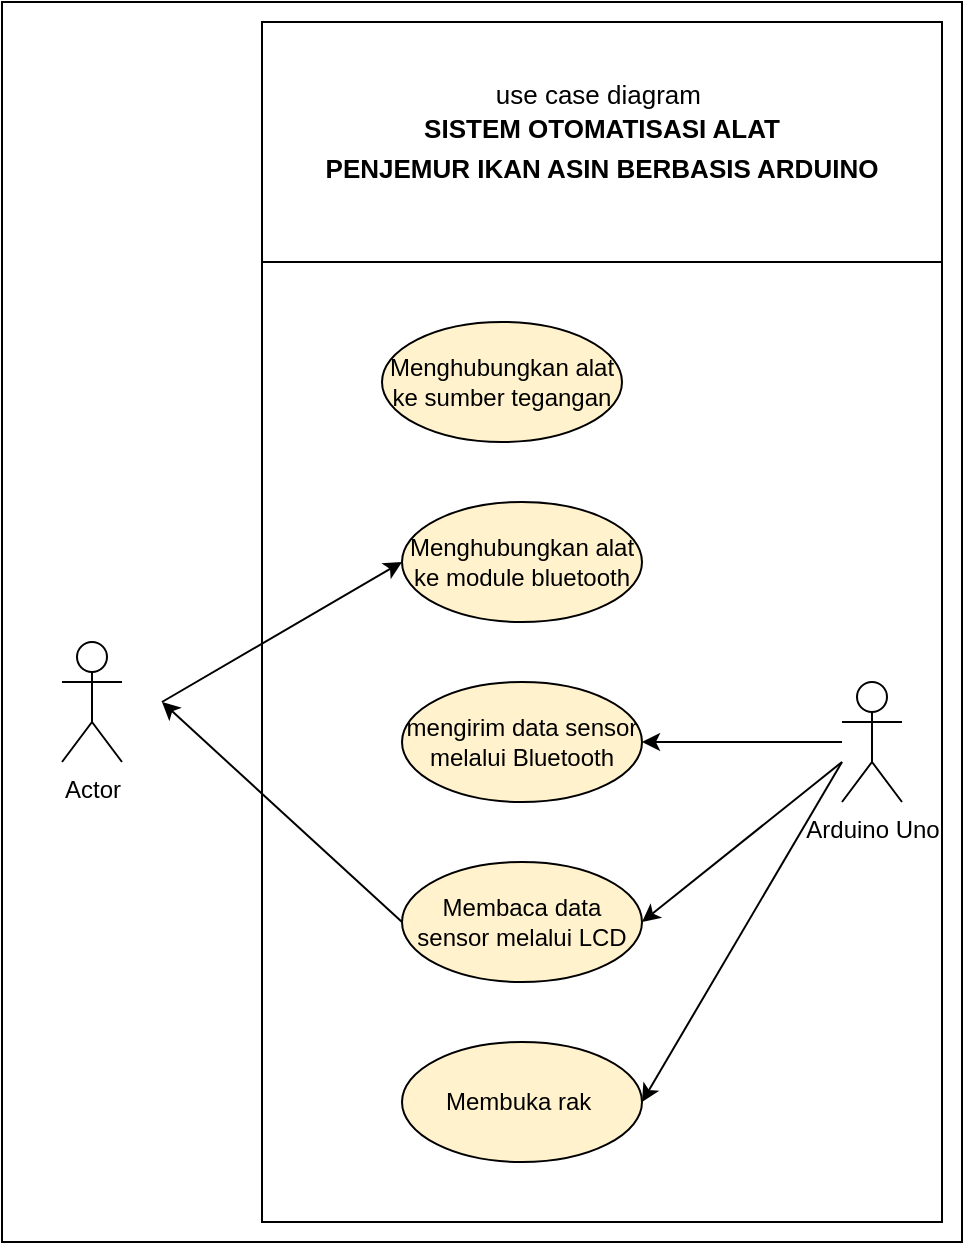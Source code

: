 <mxfile version="14.7.4" type="github">
  <diagram id="c0w3LG_GEWhb0oFGmLNv" name="Page-1">
    <mxGraphModel dx="1240" dy="1872" grid="1" gridSize="10" guides="1" tooltips="1" connect="1" arrows="1" fold="1" page="1" pageScale="1" pageWidth="827" pageHeight="1169" math="0" shadow="0">
      <root>
        <mxCell id="0" />
        <mxCell id="1" parent="0" />
        <mxCell id="qmF7-Bl5wFrc3c5ChrHK-14" value="" style="rounded=0;whiteSpace=wrap;html=1;strokeColor=#000000;" parent="1" vertex="1">
          <mxGeometry x="190" y="-60" width="480" height="620" as="geometry" />
        </mxCell>
        <mxCell id="qmF7-Bl5wFrc3c5ChrHK-11" value="" style="rounded=0;whiteSpace=wrap;html=1;strokeColor=#000000;" parent="1" vertex="1">
          <mxGeometry x="320" y="70" width="340" height="480" as="geometry" />
        </mxCell>
        <mxCell id="qmF7-Bl5wFrc3c5ChrHK-1" value="Menghubungkan alat ke module bluetooth" style="ellipse;whiteSpace=wrap;html=1;fillColor=#fff2cc;" parent="1" vertex="1">
          <mxGeometry x="390" y="190" width="120" height="60" as="geometry" />
        </mxCell>
        <mxCell id="qmF7-Bl5wFrc3c5ChrHK-2" value="mengirim data sensor melalui Bluetooth" style="ellipse;whiteSpace=wrap;html=1;fillColor=#fff2cc;" parent="1" vertex="1">
          <mxGeometry x="390" y="280" width="120" height="60" as="geometry" />
        </mxCell>
        <mxCell id="qmF7-Bl5wFrc3c5ChrHK-3" value="Membaca data sensor melalui LCD" style="ellipse;whiteSpace=wrap;html=1;fillColor=#fff2cc;" parent="1" vertex="1">
          <mxGeometry x="390" y="370" width="120" height="60" as="geometry" />
        </mxCell>
        <mxCell id="qmF7-Bl5wFrc3c5ChrHK-4" value="Actor" style="shape=umlActor;verticalLabelPosition=bottom;verticalAlign=top;html=1;outlineConnect=0;strokeColor=#000000;" parent="1" vertex="1">
          <mxGeometry x="220" y="260" width="30" height="60" as="geometry" />
        </mxCell>
        <mxCell id="qmF7-Bl5wFrc3c5ChrHK-5" value="Arduino Uno" style="shape=umlActor;verticalLabelPosition=bottom;verticalAlign=top;html=1;outlineConnect=0;strokeColor=#000000;" parent="1" vertex="1">
          <mxGeometry x="610" y="280" width="30" height="60" as="geometry" />
        </mxCell>
        <mxCell id="qmF7-Bl5wFrc3c5ChrHK-7" value="" style="endArrow=classic;html=1;entryX=0;entryY=0.5;entryDx=0;entryDy=0;" parent="1" target="qmF7-Bl5wFrc3c5ChrHK-1" edge="1">
          <mxGeometry width="50" height="50" relative="1" as="geometry">
            <mxPoint x="270" y="290" as="sourcePoint" />
            <mxPoint x="440" y="230" as="targetPoint" />
          </mxGeometry>
        </mxCell>
        <mxCell id="qmF7-Bl5wFrc3c5ChrHK-9" value="" style="endArrow=classic;html=1;entryX=1;entryY=0.5;entryDx=0;entryDy=0;" parent="1" source="qmF7-Bl5wFrc3c5ChrHK-5" target="qmF7-Bl5wFrc3c5ChrHK-2" edge="1">
          <mxGeometry width="50" height="50" relative="1" as="geometry">
            <mxPoint x="390" y="280" as="sourcePoint" />
            <mxPoint x="440" y="230" as="targetPoint" />
          </mxGeometry>
        </mxCell>
        <mxCell id="qmF7-Bl5wFrc3c5ChrHK-10" value="" style="endArrow=classic;html=1;exitX=0;exitY=0.5;exitDx=0;exitDy=0;" parent="1" source="qmF7-Bl5wFrc3c5ChrHK-3" edge="1">
          <mxGeometry width="50" height="50" relative="1" as="geometry">
            <mxPoint x="390" y="280" as="sourcePoint" />
            <mxPoint x="270" y="290" as="targetPoint" />
          </mxGeometry>
        </mxCell>
        <mxCell id="qmF7-Bl5wFrc3c5ChrHK-12" value="&lt;font style=&quot;font-size: 13px&quot;&gt;use case diagram&amp;nbsp;&lt;/font&gt;&lt;h1 align=&quot;center&quot; style=&quot;margin-top: 0cm ; line-height: 150% ; font-size: 13px&quot;&gt;&lt;span style=&quot;line-height: 150%&quot;&gt;&lt;font style=&quot;font-size: 13px&quot;&gt;SISTEM OTOMATISASI ALAT&lt;br&gt;PENJEMUR IKAN ASIN BERBASIS ARDUINO&lt;/font&gt;&lt;/span&gt;&lt;/h1&gt;" style="rounded=0;whiteSpace=wrap;html=1;strokeColor=#000000;" parent="1" vertex="1">
          <mxGeometry x="320" y="-50" width="340" height="120" as="geometry" />
        </mxCell>
        <mxCell id="zFQN5-aGdfGuJyuEO0Wj-1" value="" style="endArrow=classic;html=1;entryX=1;entryY=0.5;entryDx=0;entryDy=0;" parent="1" target="qmF7-Bl5wFrc3c5ChrHK-3" edge="1">
          <mxGeometry width="50" height="50" relative="1" as="geometry">
            <mxPoint x="610" y="320" as="sourcePoint" />
            <mxPoint x="440" y="230" as="targetPoint" />
          </mxGeometry>
        </mxCell>
        <mxCell id="zFQN5-aGdfGuJyuEO0Wj-2" value="Membuka rak&amp;nbsp;" style="ellipse;whiteSpace=wrap;html=1;fillColor=#fff2cc;" parent="1" vertex="1">
          <mxGeometry x="390" y="460" width="120" height="60" as="geometry" />
        </mxCell>
        <mxCell id="zFQN5-aGdfGuJyuEO0Wj-3" value="" style="endArrow=classic;html=1;entryX=1;entryY=0.5;entryDx=0;entryDy=0;" parent="1" target="zFQN5-aGdfGuJyuEO0Wj-2" edge="1">
          <mxGeometry width="50" height="50" relative="1" as="geometry">
            <mxPoint x="610" y="320" as="sourcePoint" />
            <mxPoint x="520" y="410" as="targetPoint" />
          </mxGeometry>
        </mxCell>
        <mxCell id="w2VeEJj2tJUS2bKLxk6b-1" value="Menghubungkan alat ke sumber tegangan" style="ellipse;whiteSpace=wrap;html=1;fillColor=#fff2cc;" vertex="1" parent="1">
          <mxGeometry x="380" y="100" width="120" height="60" as="geometry" />
        </mxCell>
      </root>
    </mxGraphModel>
  </diagram>
</mxfile>

